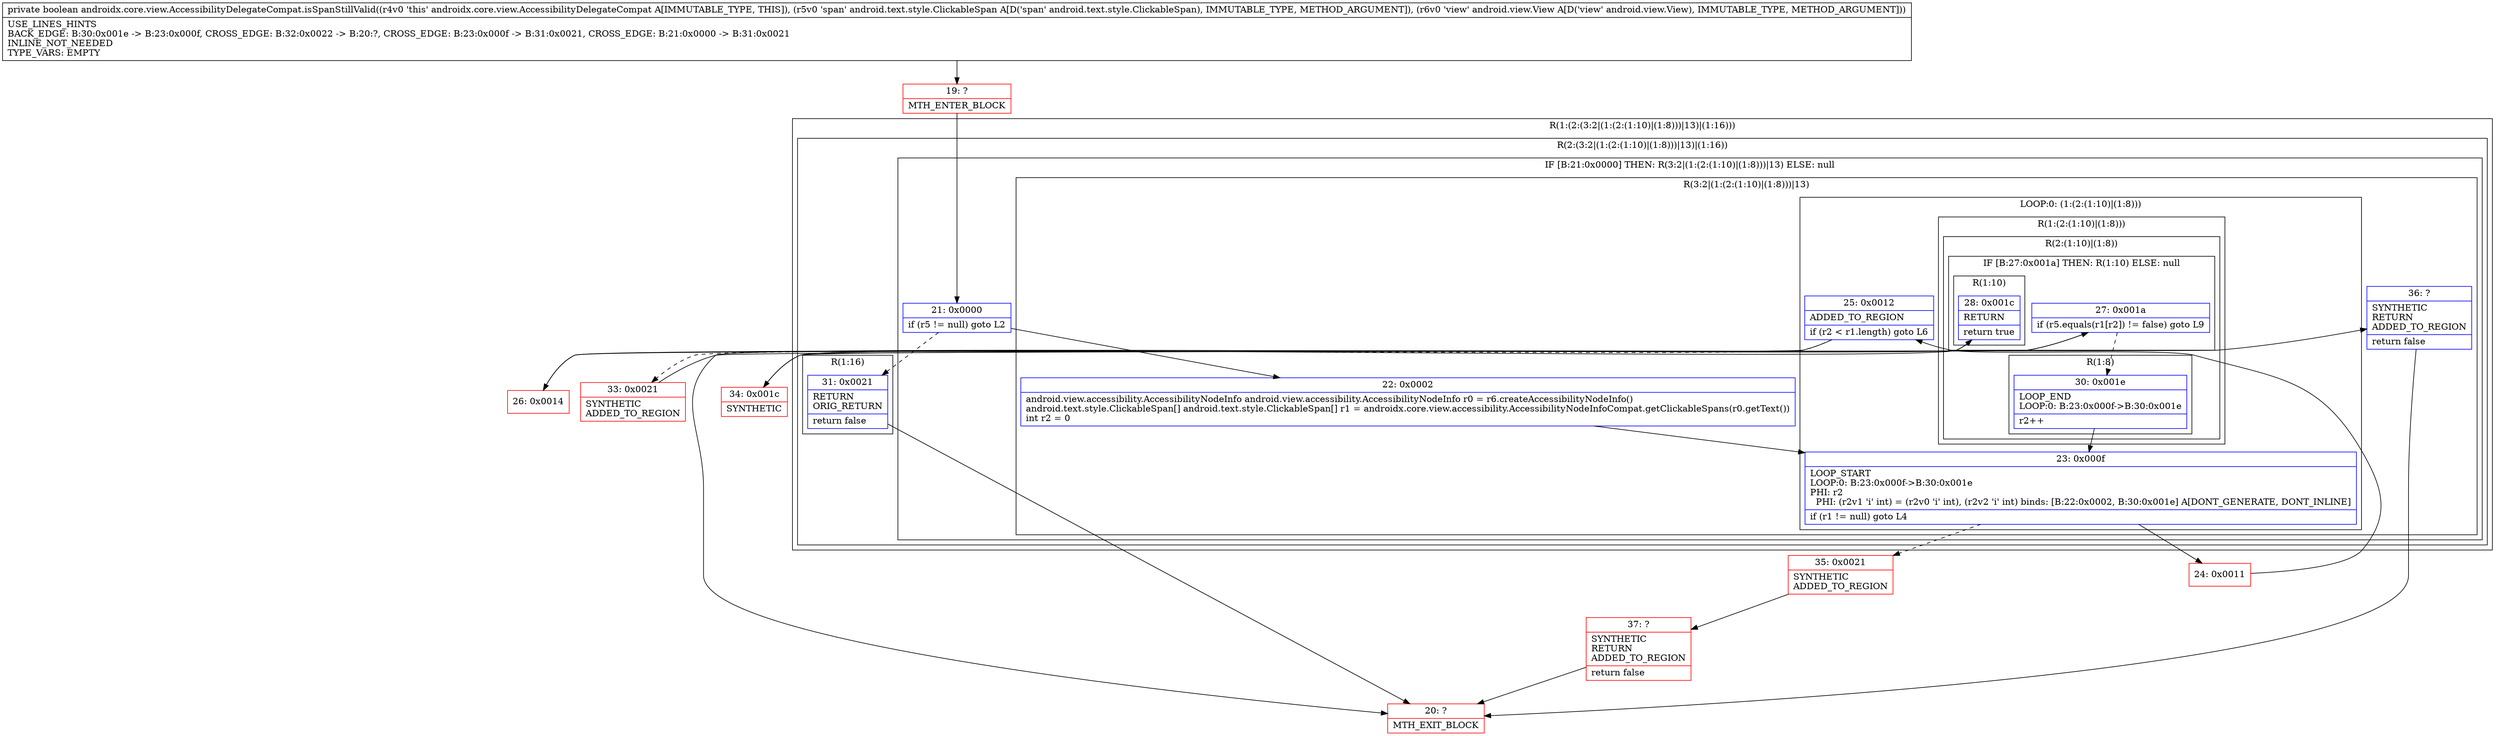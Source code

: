 digraph "CFG forandroidx.core.view.AccessibilityDelegateCompat.isSpanStillValid(Landroid\/text\/style\/ClickableSpan;Landroid\/view\/View;)Z" {
subgraph cluster_Region_2123631456 {
label = "R(1:(2:(3:2|(1:(2:(1:10)|(1:8)))|13)|(1:16)))";
node [shape=record,color=blue];
subgraph cluster_Region_431917308 {
label = "R(2:(3:2|(1:(2:(1:10)|(1:8)))|13)|(1:16))";
node [shape=record,color=blue];
subgraph cluster_IfRegion_716819349 {
label = "IF [B:21:0x0000] THEN: R(3:2|(1:(2:(1:10)|(1:8)))|13) ELSE: null";
node [shape=record,color=blue];
Node_21 [shape=record,label="{21\:\ 0x0000|if (r5 != null) goto L2\l}"];
subgraph cluster_Region_2145062386 {
label = "R(3:2|(1:(2:(1:10)|(1:8)))|13)";
node [shape=record,color=blue];
Node_22 [shape=record,label="{22\:\ 0x0002|android.view.accessibility.AccessibilityNodeInfo android.view.accessibility.AccessibilityNodeInfo r0 = r6.createAccessibilityNodeInfo()\landroid.text.style.ClickableSpan[] android.text.style.ClickableSpan[] r1 = androidx.core.view.accessibility.AccessibilityNodeInfoCompat.getClickableSpans(r0.getText())\lint r2 = 0\l}"];
subgraph cluster_LoopRegion_1224510267 {
label = "LOOP:0: (1:(2:(1:10)|(1:8)))";
node [shape=record,color=blue];
Node_23 [shape=record,label="{23\:\ 0x000f|LOOP_START\lLOOP:0: B:23:0x000f\-\>B:30:0x001e\lPHI: r2 \l  PHI: (r2v1 'i' int) = (r2v0 'i' int), (r2v2 'i' int) binds: [B:22:0x0002, B:30:0x001e] A[DONT_GENERATE, DONT_INLINE]\l|if (r1 != null) goto L4\l}"];
Node_25 [shape=record,label="{25\:\ 0x0012|ADDED_TO_REGION\l|if (r2 \< r1.length) goto L6\l}"];
subgraph cluster_Region_432418037 {
label = "R(1:(2:(1:10)|(1:8)))";
node [shape=record,color=blue];
subgraph cluster_Region_1196948390 {
label = "R(2:(1:10)|(1:8))";
node [shape=record,color=blue];
subgraph cluster_IfRegion_1979234667 {
label = "IF [B:27:0x001a] THEN: R(1:10) ELSE: null";
node [shape=record,color=blue];
Node_27 [shape=record,label="{27\:\ 0x001a|if (r5.equals(r1[r2]) != false) goto L9\l}"];
subgraph cluster_Region_717451992 {
label = "R(1:10)";
node [shape=record,color=blue];
Node_28 [shape=record,label="{28\:\ 0x001c|RETURN\l|return true\l}"];
}
}
subgraph cluster_Region_1690879929 {
label = "R(1:8)";
node [shape=record,color=blue];
Node_30 [shape=record,label="{30\:\ 0x001e|LOOP_END\lLOOP:0: B:23:0x000f\-\>B:30:0x001e\l|r2++\l}"];
}
}
}
}
Node_36 [shape=record,label="{36\:\ ?|SYNTHETIC\lRETURN\lADDED_TO_REGION\l|return false\l}"];
}
}
subgraph cluster_Region_1321394550 {
label = "R(1:16)";
node [shape=record,color=blue];
Node_31 [shape=record,label="{31\:\ 0x0021|RETURN\lORIG_RETURN\l|return false\l}"];
}
}
}
Node_19 [shape=record,color=red,label="{19\:\ ?|MTH_ENTER_BLOCK\l}"];
Node_24 [shape=record,color=red,label="{24\:\ 0x0011}"];
Node_26 [shape=record,color=red,label="{26\:\ 0x0014}"];
Node_34 [shape=record,color=red,label="{34\:\ 0x001c|SYNTHETIC\l}"];
Node_20 [shape=record,color=red,label="{20\:\ ?|MTH_EXIT_BLOCK\l}"];
Node_33 [shape=record,color=red,label="{33\:\ 0x0021|SYNTHETIC\lADDED_TO_REGION\l}"];
Node_35 [shape=record,color=red,label="{35\:\ 0x0021|SYNTHETIC\lADDED_TO_REGION\l}"];
Node_37 [shape=record,color=red,label="{37\:\ ?|SYNTHETIC\lRETURN\lADDED_TO_REGION\l|return false\l}"];
MethodNode[shape=record,label="{private boolean androidx.core.view.AccessibilityDelegateCompat.isSpanStillValid((r4v0 'this' androidx.core.view.AccessibilityDelegateCompat A[IMMUTABLE_TYPE, THIS]), (r5v0 'span' android.text.style.ClickableSpan A[D('span' android.text.style.ClickableSpan), IMMUTABLE_TYPE, METHOD_ARGUMENT]), (r6v0 'view' android.view.View A[D('view' android.view.View), IMMUTABLE_TYPE, METHOD_ARGUMENT]))  | USE_LINES_HINTS\lBACK_EDGE: B:30:0x001e \-\> B:23:0x000f, CROSS_EDGE: B:32:0x0022 \-\> B:20:?, CROSS_EDGE: B:23:0x000f \-\> B:31:0x0021, CROSS_EDGE: B:21:0x0000 \-\> B:31:0x0021\lINLINE_NOT_NEEDED\lTYPE_VARS: EMPTY\l}"];
MethodNode -> Node_19;Node_21 -> Node_22;
Node_21 -> Node_31[style=dashed];
Node_22 -> Node_23;
Node_23 -> Node_24;
Node_23 -> Node_35[style=dashed];
Node_25 -> Node_26;
Node_25 -> Node_33[style=dashed];
Node_27 -> Node_30[style=dashed];
Node_27 -> Node_34;
Node_28 -> Node_20;
Node_30 -> Node_23;
Node_36 -> Node_20;
Node_31 -> Node_20;
Node_19 -> Node_21;
Node_24 -> Node_25;
Node_26 -> Node_27;
Node_34 -> Node_28;
Node_33 -> Node_36;
Node_35 -> Node_37;
Node_37 -> Node_20;
}

